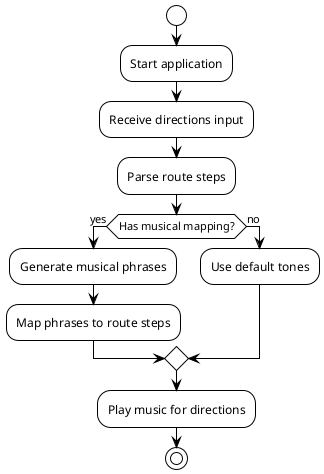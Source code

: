 @startuml
!theme plain

' Basic activity diagram for Directions2Music
start
 :Start application;
 :Receive directions input;
 :Parse route steps;
 if (Has musical mapping?) then (yes)
	 :Generate musical phrases;
	 :Map phrases to route steps;
 else (no)
	 :Use default tones;
 endif
 :Play music for directions;
 stop

@enduml